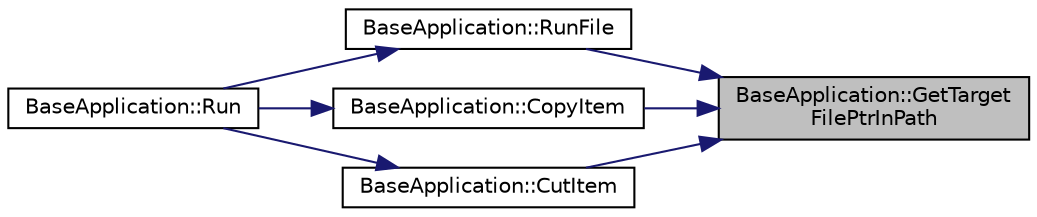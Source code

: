 digraph "BaseApplication::GetTargetFilePtrInPath"
{
 // LATEX_PDF_SIZE
  edge [fontname="Helvetica",fontsize="10",labelfontname="Helvetica",labelfontsize="10"];
  node [fontname="Helvetica",fontsize="10",shape=record];
  rankdir="RL";
  Node180 [label="BaseApplication::GetTarget\lFilePtrInPath",height=0.2,width=0.4,color="black", fillcolor="grey75", style="filled", fontcolor="black",tooltip="using Path processor find TargetFile @detail trace the file path"];
  Node180 -> Node181 [dir="back",color="midnightblue",fontsize="10",style="solid",fontname="Helvetica"];
  Node181 [label="BaseApplication::RunFile",height=0.2,width=0.4,color="black", fillcolor="white", style="filled",URL="$class_base_application.html#adecbc4b863bc92fc6dbc79efcf7ae7a6",tooltip="Run File. @detail operation run [Target]."];
  Node181 -> Node182 [dir="back",color="midnightblue",fontsize="10",style="solid",fontname="Helvetica"];
  Node182 [label="BaseApplication::Run",height=0.2,width=0.4,color="black", fillcolor="white", style="filled",URL="$class_base_application.html#a8f2ce8add401a3b537f041df9f7ef978",tooltip="Program driver."];
  Node180 -> Node183 [dir="back",color="midnightblue",fontsize="10",style="solid",fontname="Helvetica"];
  Node183 [label="BaseApplication::CopyItem",height=0.2,width=0.4,color="black", fillcolor="white", style="filled",URL="$class_base_application.html#af39725a09486b8746e54e59781deee99",tooltip="Copy Item. @detail operation copy [target] [value] copy [target] store on Heap copy [target] [value] ..."];
  Node183 -> Node182 [dir="back",color="midnightblue",fontsize="10",style="solid",fontname="Helvetica"];
  Node180 -> Node184 [dir="back",color="midnightblue",fontsize="10",style="solid",fontname="Helvetica"];
  Node184 [label="BaseApplication::CutItem",height=0.2,width=0.4,color="black", fillcolor="white", style="filled",URL="$class_base_application.html#a0457f13f4b461515b9930424b5328cd0",tooltip="cut/move Item. @detail operation cut [target] [value] cut [target] store on Heap and delete it cut [t..."];
  Node184 -> Node182 [dir="back",color="midnightblue",fontsize="10",style="solid",fontname="Helvetica"];
}
